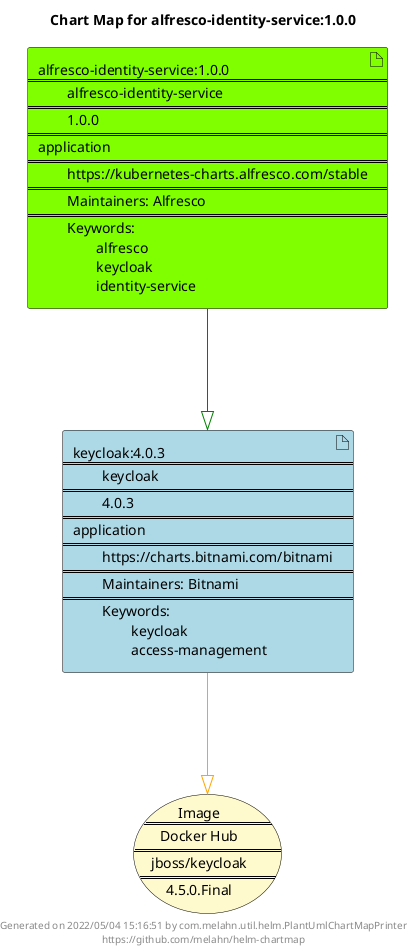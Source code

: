 @startuml
skinparam linetype ortho
skinparam backgroundColor white
skinparam usecaseBorderColor black
skinparam usecaseArrowColor LightSlateGray
skinparam artifactBorderColor black
skinparam artifactArrowColor LightSlateGray

title Chart Map for alfresco-identity-service:1.0.0

'There are 2 referenced Helm Charts
artifact "keycloak:4.0.3\n====\n\tkeycloak\n====\n\t4.0.3\n====\napplication\n====\n\thttps://charts.bitnami.com/bitnami\n====\n\tMaintainers: Bitnami\n====\n\tKeywords: \n\t\tkeycloak\n\t\taccess-management" as keycloak_4_0_3 #LightBlue
artifact "alfresco-identity-service:1.0.0\n====\n\talfresco-identity-service\n====\n\t1.0.0\n====\napplication\n====\n\thttps://kubernetes-charts.alfresco.com/stable\n====\n\tMaintainers: Alfresco\n====\n\tKeywords: \n\t\talfresco\n\t\tkeycloak\n\t\tidentity-service" as alfresco_identity_service_1_0_0 #Chartreuse

'There is one referenced Docker Image
usecase "Image\n====\nDocker Hub\n====\njboss/keycloak\n====\n4.5.0.Final" as jboss_keycloak_4_5_0_Final #LemonChiffon

'Chart Dependencies
alfresco_identity_service_1_0_0--[#green]-|>keycloak_4_0_3
keycloak_4_0_3--[#orange]-|>jboss_keycloak_4_5_0_Final

center footer Generated on 2022/05/04 15:16:51 by com.melahn.util.helm.PlantUmlChartMapPrinter\nhttps://github.com/melahn/helm-chartmap
@enduml
